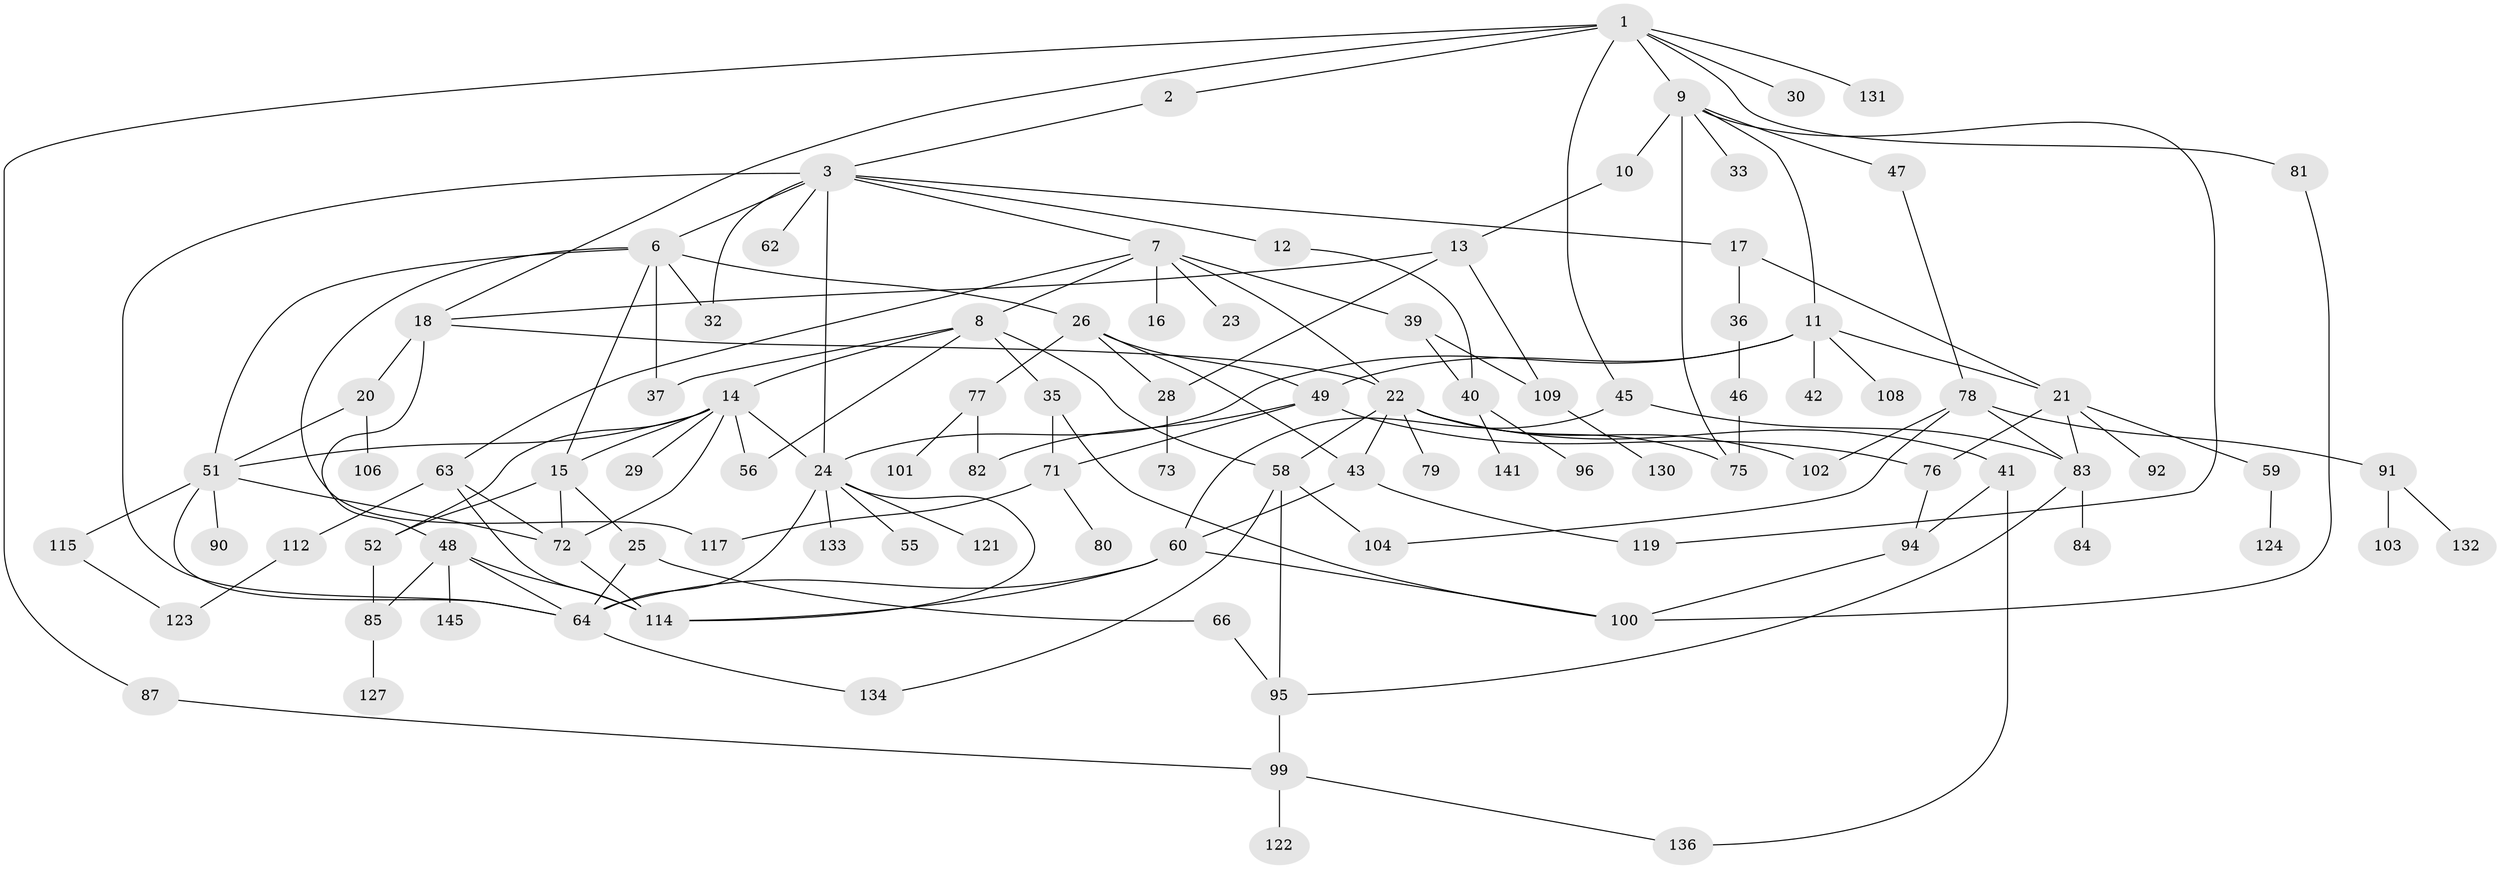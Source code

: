 // original degree distribution, {5: 0.13013698630136986, 2: 0.2671232876712329, 6: 0.03424657534246575, 4: 0.1095890410958904, 7: 0.0136986301369863, 3: 0.19863013698630136, 1: 0.2465753424657534}
// Generated by graph-tools (version 1.1) at 2025/41/03/06/25 10:41:27]
// undirected, 100 vertices, 152 edges
graph export_dot {
graph [start="1"]
  node [color=gray90,style=filled];
  1 [super="+4"];
  2;
  3 [super="+5"];
  6 [super="+31"];
  7 [super="+19"];
  8 [super="+27"];
  9 [super="+54"];
  10;
  11 [super="+65"];
  12;
  13 [super="+34"];
  14 [super="+139"];
  15;
  16;
  17 [super="+113"];
  18 [super="+38"];
  20 [super="+53"];
  21 [super="+69"];
  22 [super="+57"];
  23;
  24 [super="+107"];
  25 [super="+61"];
  26;
  28 [super="+50"];
  29;
  30;
  32;
  33 [super="+125"];
  35 [super="+97"];
  36;
  37;
  39;
  40 [super="+44"];
  41;
  42;
  43 [super="+74"];
  45 [super="+70"];
  46;
  47 [super="+142"];
  48 [super="+68"];
  49 [super="+138"];
  51 [super="+88"];
  52 [super="+111"];
  55;
  56 [super="+118"];
  58 [super="+146"];
  59 [super="+98"];
  60 [super="+67"];
  62;
  63 [super="+89"];
  64 [super="+137"];
  66 [super="+143"];
  71 [super="+86"];
  72 [super="+144"];
  73;
  75 [super="+116"];
  76;
  77;
  78;
  79;
  80 [super="+128"];
  81;
  82;
  83 [super="+126"];
  84 [super="+110"];
  85;
  87;
  90;
  91 [super="+93"];
  92;
  94;
  95;
  96;
  99 [super="+120"];
  100;
  101;
  102;
  103;
  104 [super="+105"];
  106;
  108;
  109 [super="+129"];
  112;
  114 [super="+135"];
  115;
  117;
  119;
  121;
  122;
  123;
  124;
  127 [super="+140"];
  130;
  131;
  132;
  133;
  134;
  136;
  141;
  145;
  1 -- 2;
  1 -- 45;
  1 -- 81;
  1 -- 131;
  1 -- 18;
  1 -- 87;
  1 -- 9;
  1 -- 30;
  2 -- 3;
  3 -- 17;
  3 -- 62;
  3 -- 32;
  3 -- 64;
  3 -- 6;
  3 -- 7;
  3 -- 24;
  3 -- 12;
  6 -- 15;
  6 -- 26;
  6 -- 32;
  6 -- 37;
  6 -- 117;
  6 -- 51;
  7 -- 8;
  7 -- 16;
  7 -- 23;
  7 -- 39;
  7 -- 63;
  7 -- 22;
  8 -- 14;
  8 -- 56;
  8 -- 58;
  8 -- 35;
  8 -- 37;
  9 -- 10;
  9 -- 11;
  9 -- 33;
  9 -- 47;
  9 -- 75;
  9 -- 119;
  10 -- 13;
  11 -- 21;
  11 -- 42;
  11 -- 49;
  11 -- 108;
  11 -- 24;
  12 -- 40;
  13 -- 28;
  13 -- 109;
  13 -- 18;
  14 -- 24;
  14 -- 29;
  14 -- 51;
  14 -- 52;
  14 -- 72;
  14 -- 56;
  14 -- 15;
  15 -- 25;
  15 -- 52;
  15 -- 72;
  17 -- 36;
  17 -- 21;
  18 -- 20;
  18 -- 48;
  18 -- 22;
  20 -- 106;
  20 -- 51 [weight=2];
  21 -- 59;
  21 -- 76;
  21 -- 92;
  21 -- 83;
  22 -- 41;
  22 -- 79;
  22 -- 75;
  22 -- 102;
  22 -- 58;
  22 -- 43;
  24 -- 55;
  24 -- 121;
  24 -- 64;
  24 -- 114;
  24 -- 133;
  25 -- 64;
  25 -- 66;
  26 -- 28;
  26 -- 43;
  26 -- 77;
  26 -- 49;
  28 -- 73;
  35 -- 100;
  35 -- 71;
  36 -- 46;
  39 -- 109;
  39 -- 40;
  40 -- 96;
  40 -- 141;
  41 -- 136;
  41 -- 94;
  43 -- 119;
  43 -- 60;
  45 -- 60;
  45 -- 83;
  46 -- 75;
  47 -- 78;
  48 -- 85;
  48 -- 145;
  48 -- 114;
  48 -- 64;
  49 -- 71;
  49 -- 82;
  49 -- 76;
  51 -- 115;
  51 -- 64;
  51 -- 90;
  51 -- 72 [weight=2];
  52 -- 85;
  58 -- 134;
  58 -- 95;
  58 -- 104 [weight=2];
  59 -- 124;
  60 -- 64;
  60 -- 100;
  60 -- 114;
  63 -- 112;
  63 -- 72;
  63 -- 114;
  64 -- 134;
  66 -- 95;
  71 -- 80 [weight=2];
  71 -- 117;
  72 -- 114;
  76 -- 94;
  77 -- 101;
  77 -- 82;
  78 -- 91;
  78 -- 104;
  78 -- 102;
  78 -- 83;
  81 -- 100;
  83 -- 84;
  83 -- 95;
  85 -- 127;
  87 -- 99;
  91 -- 103;
  91 -- 132;
  94 -- 100;
  95 -- 99;
  99 -- 122;
  99 -- 136;
  109 -- 130;
  112 -- 123;
  115 -- 123;
}
